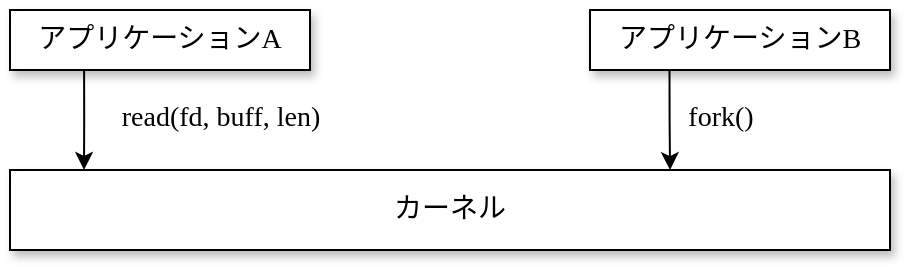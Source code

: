<mxfile version="12.3.2" type="device" pages="1"><diagram id="YBTkCAYPbzrpNgItM52L" name="ページ1"><mxGraphModel dx="1732" dy="369" grid="1" gridSize="10" guides="1" tooltips="1" connect="1" arrows="1" fold="1" page="1" pageScale="1" pageWidth="1169" pageHeight="827" math="0" shadow="0"><root><mxCell id="0"/><mxCell id="1" parent="0"/><mxCell id="uEiu9AP9HSxVeakbvOxF-5" style="edgeStyle=orthogonalEdgeStyle;rounded=0;orthogonalLoop=1;jettySize=auto;html=1;exitX=0.047;exitY=-0.003;exitDx=0;exitDy=0;exitPerimeter=0;" edge="1" parent="1" source="uEiu9AP9HSxVeakbvOxF-8"><mxGeometry relative="1" as="geometry"><mxPoint x="-963" y="120" as="targetPoint"/><Array as="points"><mxPoint x="-963" y="95"/></Array></mxGeometry></mxCell><mxCell id="uEiu9AP9HSxVeakbvOxF-2" value="&lt;font face=&quot;ヒラギノ角ゴ Pro W5&quot;&gt;&lt;span style=&quot;font-size: 14px&quot;&gt;アプリケーションA&lt;/span&gt;&lt;/font&gt;" style="rounded=0;whiteSpace=wrap;html=1;shadow=1;glass=0;" vertex="1" parent="1"><mxGeometry x="-1000" y="40" width="150" height="30" as="geometry"/></mxCell><mxCell id="uEiu9AP9HSxVeakbvOxF-3" value="&lt;font face=&quot;ヒラギノ角ゴ Pro W5&quot;&gt;&lt;span style=&quot;font-size: 14px&quot;&gt;アプリケーションB&lt;br&gt;&lt;/span&gt;&lt;/font&gt;" style="rounded=0;whiteSpace=wrap;html=1;shadow=1;glass=0;" vertex="1" parent="1"><mxGeometry x="-710" y="40" width="150" height="30" as="geometry"/></mxCell><mxCell id="uEiu9AP9HSxVeakbvOxF-4" value="&lt;font face=&quot;ヒラギノ角ゴ Pro W5&quot;&gt;&lt;span style=&quot;font-size: 14px&quot;&gt;カーネル&lt;/span&gt;&lt;/font&gt;" style="rounded=0;whiteSpace=wrap;html=1;shadow=1;glass=0;" vertex="1" parent="1"><mxGeometry x="-1000" y="120" width="440" height="40" as="geometry"/></mxCell><mxCell id="uEiu9AP9HSxVeakbvOxF-6" style="edgeStyle=orthogonalEdgeStyle;rounded=0;orthogonalLoop=1;jettySize=auto;html=1;exitX=0.265;exitY=0.984;exitDx=0;exitDy=0;exitPerimeter=0;" edge="1" parent="1" source="uEiu9AP9HSxVeakbvOxF-3"><mxGeometry relative="1" as="geometry"><mxPoint x="-669.512" y="70" as="sourcePoint"/><mxPoint x="-669.977" y="120.047" as="targetPoint"/><Array as="points"><mxPoint x="-670" y="95"/></Array></mxGeometry></mxCell><mxCell id="uEiu9AP9HSxVeakbvOxF-8" value="&lt;font style=&quot;font-size: 14px ; font-weight: normal&quot; face=&quot;ヒラギノ角ゴ Pro W5&quot;&gt;read(fd, buff, len)&lt;/font&gt;" style="text;strokeColor=none;fillColor=none;html=1;fontSize=24;fontStyle=1;verticalAlign=middle;align=center;" vertex="1" parent="1"><mxGeometry x="-970" y="70" width="150" height="40" as="geometry"/></mxCell><mxCell id="uEiu9AP9HSxVeakbvOxF-9" value="&lt;font style=&quot;font-size: 14px ; font-weight: normal&quot; face=&quot;ヒラギノ角ゴ Pro W5&quot;&gt;fork()&lt;/font&gt;" style="text;strokeColor=none;fillColor=none;html=1;fontSize=24;fontStyle=1;verticalAlign=middle;align=center;" vertex="1" parent="1"><mxGeometry x="-720" y="70" width="150" height="40" as="geometry"/></mxCell></root></mxGraphModel></diagram></mxfile>